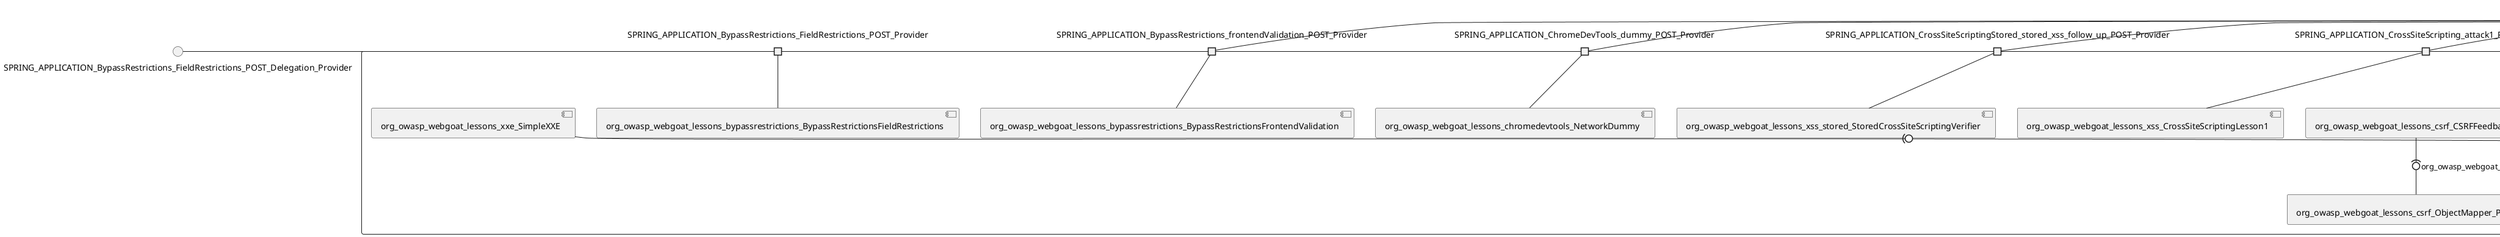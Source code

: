 @startuml
skinparam fixCircleLabelOverlapping true
skinparam componentStyle uml2
() SPRING_APPLICATION_BypassRestrictions_FieldRestrictions_POST_Delegation_Provider
() SPRING_APPLICATION_BypassRestrictions_frontendValidation_POST_Delegation_Provider
() SPRING_APPLICATION_ChromeDevTools_dummy_POST_Delegation_Provider
() SPRING_APPLICATION_CrossSiteScriptingStored_stored_xss_follow_up_POST_Delegation_Provider
() SPRING_APPLICATION_CrossSiteScripting_attack1_POST_Delegation_Provider
() SPRING_APPLICATION_CrossSiteScripting_attack3_POST_Delegation_Provider
() SPRING_APPLICATION_CrossSiteScripting_attack4_POST_Delegation_Provider
() SPRING_APPLICATION_CrossSiteScripting_attack5a_GET_Delegation_Provider
() SPRING_APPLICATION_CrossSiteScripting_attack6a_POST_Delegation_Provider
() SPRING_APPLICATION_CrossSiteScripting_dom_follow_up_POST_Delegation_Provider
() SPRING_APPLICATION_CrossSiteScripting_phone_home_xss_POST_Delegation_Provider
() SPRING_APPLICATION_CrossSiteScripting_quiz_Delegation_Provider
() SPRING_APPLICATION_Delegation_Provider
() SPRING_APPLICATION_GET_Delegation_Provider
() SPRING_APPLICATION_HtmlTampering_task_POST_Delegation_Provider
() SPRING_APPLICATION_HttpBasics_attack1_POST_Delegation_Provider
() SPRING_APPLICATION_HttpBasics_attack2_POST_Delegation_Provider
() SPRING_APPLICATION_IDOR_diff_attributes_POST_Delegation_Provider
() SPRING_APPLICATION_IDOR_login_POST_Delegation_Provider
() SPRING_APPLICATION_IDOR_profile_alt_path_POST_Delegation_Provider
() SPRING_APPLICATION_InsecureDeserialization_task_POST_Delegation_Provider
() SPRING_APPLICATION_InsecureLogin_Delegation_Provider
() SPRING_APPLICATION_JWT_decode_POST_Delegation_Provider
() SPRING_APPLICATION_JWT_jku_Delegation_Provider
() SPRING_APPLICATION_JWT_kid_Delegation_Provider
() SPRING_APPLICATION_JWT_quiz_Delegation_Provider
() SPRING_APPLICATION_JWT_refresh_Delegation_Provider
() SPRING_APPLICATION_JWT_votings_Delegation_Provider
() SPRING_APPLICATION_LogSpoofing_log_bleeding_POST_Delegation_Provider
() SPRING_APPLICATION_LogSpoofing_log_spoofing_POST_Delegation_Provider
() SPRING_APPLICATION_POST_Delegation_Provider
() SPRING_APPLICATION_PUT_Delegation_Provider
() SPRING_APPLICATION_PasswordReset_ForgotPassword_create_password_reset_link_POST_Delegation_Provider
() SPRING_APPLICATION_PasswordReset_SecurityQuestions_POST_Delegation_Provider
() SPRING_APPLICATION_PasswordReset_reset_Delegation_Provider
() SPRING_APPLICATION_PathTraversal_profile_picture_GET_Delegation_Provider
() SPRING_APPLICATION_PathTraversal_profile_picture_fix_GET_Delegation_Provider
() SPRING_APPLICATION_PathTraversal_profile_upload_POST_Delegation_Provider
() SPRING_APPLICATION_PathTraversal_profile_upload_fix_POST_Delegation_Provider
() SPRING_APPLICATION_PathTraversal_profile_upload_remove_user_input_POST_Delegation_Provider
() SPRING_APPLICATION_PathTraversal_random_POST_Delegation_Provider
() SPRING_APPLICATION_PathTraversal_random_picture_GET_Delegation_Provider
() SPRING_APPLICATION_PathTraversal_zip_slip_Delegation_Provider
() SPRING_APPLICATION_SSRF_task1_POST_Delegation_Provider
() SPRING_APPLICATION_SSRF_task2_POST_Delegation_Provider
() SPRING_APPLICATION_SecurePasswords_assignment_POST_Delegation_Provider
() SPRING_APPLICATION_SqlInjectionAdvanced_attack6a_POST_Delegation_Provider
() SPRING_APPLICATION_SqlInjectionAdvanced_attack6b_POST_Delegation_Provider
() SPRING_APPLICATION_SqlInjectionAdvanced_challenge_Login_POST_Delegation_Provider
() SPRING_APPLICATION_SqlInjectionAdvanced_challenge_PUT_Delegation_Provider
() SPRING_APPLICATION_SqlInjectionAdvanced_quiz_Delegation_Provider
() SPRING_APPLICATION_SqlInjectionMitigations_attack10a_POST_Delegation_Provider
() SPRING_APPLICATION_SqlInjectionMitigations_attack10b_POST_Delegation_Provider
() SPRING_APPLICATION_SqlInjectionMitigations_attack12a_POST_Delegation_Provider
() SPRING_APPLICATION_SqlInjectionMitigations_servers_GET_Delegation_Provider
() SPRING_APPLICATION_SqlInjection_assignment5a_POST_Delegation_Provider
() SPRING_APPLICATION_SqlInjection_assignment5b_POST_Delegation_Provider
() SPRING_APPLICATION_SqlInjection_attack10_POST_Delegation_Provider
() SPRING_APPLICATION_SqlInjection_attack2_POST_Delegation_Provider
() SPRING_APPLICATION_SqlInjection_attack3_POST_Delegation_Provider
() SPRING_APPLICATION_SqlInjection_attack4_POST_Delegation_Provider
() SPRING_APPLICATION_SqlInjection_attack5_POST_Delegation_Provider
() SPRING_APPLICATION_SqlInjection_attack8_POST_Delegation_Provider
() SPRING_APPLICATION_SqlInjection_attack9_POST_Delegation_Provider
() SPRING_APPLICATION_SqlOnlyInputValidationOnKeywords_attack_POST_Delegation_Provider
() SPRING_APPLICATION_SqlOnlyInputValidation_attack_POST_Delegation_Provider
() SPRING_APPLICATION_VulnerableComponents_attack1_POST_Delegation_Provider
() SPRING_APPLICATION_WebWolf_GET_Delegation_Provider
() SPRING_APPLICATION_WebWolf_landing_POST_Delegation_Provider
() SPRING_APPLICATION_WebWolf_mail_POST_Delegation_Provider
() SPRING_APPLICATION_challenge_1_POST_Delegation_Provider
() SPRING_APPLICATION_challenge_5_POST_Delegation_Provider
() SPRING_APPLICATION_challenge_7_POST_Delegation_Provider
() SPRING_APPLICATION_challenge_8_Delegation_Provider
() SPRING_APPLICATION_challenge_logo_Delegation_Provider
() SPRING_APPLICATION_cia_quiz_Delegation_Provider
() SPRING_APPLICATION_clientSideFiltering_attack1_POST_Delegation_Provider
() SPRING_APPLICATION_clientSideFiltering_challenge_store_coupons_GET_Delegation_Provider
() SPRING_APPLICATION_clientSideFiltering_getItForFree_POST_Delegation_Provider
() SPRING_APPLICATION_clientSideFiltering_salaries_GET_Delegation_Provider
() SPRING_APPLICATION_crypto_encoding_xor_POST_Delegation_Provider
() SPRING_APPLICATION_crypto_secure_defaults_POST_Delegation_Provider
() SPRING_APPLICATION_jwt_GET_Delegation_Provider
() SPRING_APPLICATION_landing_Delegation_Provider
() SPRING_APPLICATION_lesson_template_Delegation_Provider
() SPRING_APPLICATION_login_oauth_mvc_GET_Delegation_Provider
() SPRING_APPLICATION_mail_Delegation_Provider
() SPRING_APPLICATION_register_mvc_POST_Delegation_Provider
() SPRING_APPLICATION_registration_GET_Delegation_Provider
() SPRING_APPLICATION_requests_GET_Delegation_Provider
() SPRING_APPLICATION_scoreboard_data_GET_Delegation_Provider
() SPRING_APPLICATION_server_directory_GET_Delegation_Provider
() SPRING_APPLICATION_service_lessonoverview_mvc_Delegation_Provider
() SPRING_APPLICATION_xxe_comments_GET_Delegation_Provider
() UserDetailsService_Delegation_Provider
() java_io_Serializable_Delegation_Provider
() org_owasp_webgoat_lessons_hijacksession_cas_AuthenticationProvider_Delegation_Provider
rectangle System {
[org_owasp_webgoat_container_HammerHead] [[webgoat-webgoat.repository#_jTvYnsBFEe6-rs5TuqbhcQ]]
[org_owasp_webgoat_container_WebWolfRedirect] [[webgoat-webgoat.repository#_jTvYnsBFEe6-rs5TuqbhcQ]]
[org_owasp_webgoat_container_controller_StartLesson] [[webgoat-webgoat.repository#_jTvYnsBFEe6-rs5TuqbhcQ]]
[org_owasp_webgoat_container_controller_Welcome] [[webgoat-webgoat.repository#_jTvYnsBFEe6-rs5TuqbhcQ]]
[org_owasp_webgoat_container_i18n_PluginMessages] [[webgoat-webgoat.repository#_jTvYnsBFEe6-rs5TuqbhcQ]]
[org_owasp_webgoat_container_service_EnvironmentService] [[webgoat-webgoat.repository#_jTvYnsBFEe6-rs5TuqbhcQ]]
[org_owasp_webgoat_container_service_HintService] [[webgoat-webgoat.repository#_jTvYnsBFEe6-rs5TuqbhcQ]]
[org_owasp_webgoat_container_service_LabelDebugService] [[webgoat-webgoat.repository#_jTvYnsBFEe6-rs5TuqbhcQ]]
[org_owasp_webgoat_container_service_LabelService] [[webgoat-webgoat.repository#_jTvYnsBFEe6-rs5TuqbhcQ]]
[org_owasp_webgoat_container_service_LessonInfoService] [[webgoat-webgoat.repository#_jTvYnsBFEe6-rs5TuqbhcQ]]
[org_owasp_webgoat_container_service_LessonMenuService] [[webgoat-webgoat.repository#_jTvYnsBFEe6-rs5TuqbhcQ]]
[org_owasp_webgoat_container_service_LessonProgressService] [[webgoat-webgoat.repository#_jTvYnsBFEe6-rs5TuqbhcQ]]
[org_owasp_webgoat_container_service_LessonTitleService] [[webgoat-webgoat.repository#_jTvYnsBFEe6-rs5TuqbhcQ]]
[org_owasp_webgoat_container_service_ReportCardService] [[webgoat-webgoat.repository#_jTvYnsBFEe6-rs5TuqbhcQ]]
[org_owasp_webgoat_container_service_RestartLessonService] [[webgoat-webgoat.repository#_jTvYnsBFEe6-rs5TuqbhcQ]]
[org_owasp_webgoat_container_service_SessionService] [[webgoat-webgoat.repository#_jTvYnsBFEe6-rs5TuqbhcQ]]
[org_owasp_webgoat_container_session_UserSessionData] [[webgoat-webgoat.repository#_jTvYnsBFEe6-rs5TuqbhcQ]]
[org_owasp_webgoat_container_session_WebSession] [[webgoat-webgoat.repository#_jTvYnsBFEe6-rs5TuqbhcQ]]
[org_owasp_webgoat_container_users_RegistrationController] [[webgoat-webgoat.repository#_jTvYnsBFEe6-rs5TuqbhcQ]]
[org_owasp_webgoat_container_users_Scoreboard] [[webgoat-webgoat.repository#_jTvYnsBFEe6-rs5TuqbhcQ]]
[org_owasp_webgoat_container_users_UserRepository] [[webgoat-webgoat.repository#_jTvYnsBFEe6-rs5TuqbhcQ]]
[org_owasp_webgoat_container_users_UserService] [[webgoat-webgoat.repository#_jTvYnsBFEe6-rs5TuqbhcQ]]
[org_owasp_webgoat_container_users_UserTrackerRepository] [[webgoat-webgoat.repository#_jTvYnsBFEe6-rs5TuqbhcQ]]
[org_owasp_webgoat_lessons_authbypass_VerifyAccount] [[webgoat-webgoat.repository#_jTvYnsBFEe6-rs5TuqbhcQ]]
[org_owasp_webgoat_lessons_bypassrestrictions_BypassRestrictionsFieldRestrictions] [[webgoat-webgoat.repository#_jTvYnsBFEe6-rs5TuqbhcQ]]
[org_owasp_webgoat_lessons_bypassrestrictions_BypassRestrictionsFrontendValidation] [[webgoat-webgoat.repository#_jTvYnsBFEe6-rs5TuqbhcQ]]
[org_owasp_webgoat_lessons_challenges_FlagController] [[webgoat-webgoat.repository#_jTvYnsBFEe6-rs5TuqbhcQ]]
[org_owasp_webgoat_lessons_challenges_challenge1_Assignment1] [[webgoat-webgoat.repository#_jTvYnsBFEe6-rs5TuqbhcQ]]
[org_owasp_webgoat_lessons_challenges_challenge1_ImageServlet] [[webgoat-webgoat.repository#_jTvYnsBFEe6-rs5TuqbhcQ]]
[org_owasp_webgoat_lessons_challenges_challenge5_Assignment5] [[webgoat-webgoat.repository#_jTvYnsBFEe6-rs5TuqbhcQ]]
[org_owasp_webgoat_lessons_challenges_challenge7_Assignment7] [[webgoat-webgoat.repository#_jTvYnsBFEe6-rs5TuqbhcQ]]
[org_owasp_webgoat_lessons_challenges_challenge8_Assignment8] [[webgoat-webgoat.repository#_jTvYnsBFEe6-rs5TuqbhcQ]]
[org_owasp_webgoat_lessons_chromedevtools_NetworkDummy] [[webgoat-webgoat.repository#_jTvYnsBFEe6-rs5TuqbhcQ]]
[org_owasp_webgoat_lessons_chromedevtools_NetworkLesson] [[webgoat-webgoat.repository#_jTvYnsBFEe6-rs5TuqbhcQ]]
[org_owasp_webgoat_lessons_cia_CIAQuiz] [[webgoat-webgoat.repository#_jTvYnsBFEe6-rs5TuqbhcQ]]
[org_owasp_webgoat_lessons_clientsidefiltering_ClientSideFilteringAssignment] [[webgoat-webgoat.repository#_jTvYnsBFEe6-rs5TuqbhcQ]]
[org_owasp_webgoat_lessons_clientsidefiltering_ClientSideFilteringFreeAssignment] [[webgoat-webgoat.repository#_jTvYnsBFEe6-rs5TuqbhcQ]]
[org_owasp_webgoat_lessons_clientsidefiltering_Salaries] [[webgoat-webgoat.repository#_jTvYnsBFEe6-rs5TuqbhcQ]]
[org_owasp_webgoat_lessons_clientsidefiltering_ShopEndpoint] [[webgoat-webgoat.repository#_jTvYnsBFEe6-rs5TuqbhcQ]]
[org_owasp_webgoat_lessons_cryptography_EncodingAssignment] [[webgoat-webgoat.repository#_jTvYnsBFEe6-rs5TuqbhcQ]]
[org_owasp_webgoat_lessons_cryptography_HashingAssignment] [[webgoat-webgoat.repository#_jTvYnsBFEe6-rs5TuqbhcQ]]
[org_owasp_webgoat_lessons_cryptography_SecureDefaultsAssignment] [[webgoat-webgoat.repository#_jTvYnsBFEe6-rs5TuqbhcQ]]
[org_owasp_webgoat_lessons_cryptography_SigningAssignment] [[webgoat-webgoat.repository#_jTvYnsBFEe6-rs5TuqbhcQ]]
[org_owasp_webgoat_lessons_cryptography_XOREncodingAssignment] [[webgoat-webgoat.repository#_jTvYnsBFEe6-rs5TuqbhcQ]]
[org_owasp_webgoat_lessons_csrf_CSRFConfirmFlag1] [[webgoat-webgoat.repository#_jTvYnsBFEe6-rs5TuqbhcQ]]
[org_owasp_webgoat_lessons_csrf_CSRFFeedback] [[webgoat-webgoat.repository#_jTvYnsBFEe6-rs5TuqbhcQ]]
[org_owasp_webgoat_lessons_csrf_CSRFGetFlag] [[webgoat-webgoat.repository#_jTvYnsBFEe6-rs5TuqbhcQ]]
[org_owasp_webgoat_lessons_csrf_CSRFLogin] [[webgoat-webgoat.repository#_jTvYnsBFEe6-rs5TuqbhcQ]]
[org_owasp_webgoat_lessons_csrf_ForgedReviews] [[webgoat-webgoat.repository#_jTvYnsBFEe6-rs5TuqbhcQ]]
[org_owasp_webgoat_lessons_csrf_ObjectMapper_Provider] [[webgoat-webgoat.repository#_jTvYnsBFEe6-rs5TuqbhcQ]]
[org_owasp_webgoat_lessons_deserialization_InsecureDeserializationTask] [[webgoat-webgoat.repository#_jTvYnsBFEe6-rs5TuqbhcQ]]
[org_owasp_webgoat_lessons_hijacksession_HijackSessionAssignment] [[webgoat-webgoat.repository#_jTvYnsBFEe6-rs5TuqbhcQ]]
[org_owasp_webgoat_lessons_hijacksession_cas_HijackSessionAuthenticationProvider] [[webgoat-webgoat.repository#_jTvYnsBFEe6-rs5TuqbhcQ]]
[org_owasp_webgoat_lessons_htmltampering_HtmlTamperingTask] [[webgoat-webgoat.repository#_jTvYnsBFEe6-rs5TuqbhcQ]]
[org_owasp_webgoat_lessons_httpbasics_HttpBasicsLesson] [[webgoat-webgoat.repository#_jTvYnsBFEe6-rs5TuqbhcQ]]
[org_owasp_webgoat_lessons_httpbasics_HttpBasicsQuiz] [[webgoat-webgoat.repository#_jTvYnsBFEe6-rs5TuqbhcQ]]
[org_owasp_webgoat_lessons_httpproxies_HttpBasicsInterceptRequest] [[webgoat-webgoat.repository#_jTvYnsBFEe6-rs5TuqbhcQ]]
[org_owasp_webgoat_lessons_idor_IDORDiffAttributes] [[webgoat-webgoat.repository#_jTvYnsBFEe6-rs5TuqbhcQ]]
[org_owasp_webgoat_lessons_idor_IDOREditOtherProfile] [[webgoat-webgoat.repository#_jTvYnsBFEe6-rs5TuqbhcQ]]
[org_owasp_webgoat_lessons_idor_IDORLogin] [[webgoat-webgoat.repository#_jTvYnsBFEe6-rs5TuqbhcQ]]
[org_owasp_webgoat_lessons_idor_IDORViewOtherProfile] [[webgoat-webgoat.repository#_jTvYnsBFEe6-rs5TuqbhcQ]]
[org_owasp_webgoat_lessons_idor_IDORViewOwnProfile] [[webgoat-webgoat.repository#_jTvYnsBFEe6-rs5TuqbhcQ]]
[org_owasp_webgoat_lessons_idor_IDORViewOwnProfileAltUrl] [[webgoat-webgoat.repository#_jTvYnsBFEe6-rs5TuqbhcQ]]
[org_owasp_webgoat_lessons_insecurelogin_InsecureLoginTask] [[webgoat-webgoat.repository#_jTvYnsBFEe6-rs5TuqbhcQ]]
[org_owasp_webgoat_lessons_jwt_JWTDecodeEndpoint] [[webgoat-webgoat.repository#_jTvYnsBFEe6-rs5TuqbhcQ]]
[org_owasp_webgoat_lessons_jwt_JWTQuiz] [[webgoat-webgoat.repository#_jTvYnsBFEe6-rs5TuqbhcQ]]
[org_owasp_webgoat_lessons_jwt_JWTRefreshEndpoint] [[webgoat-webgoat.repository#_jTvYnsBFEe6-rs5TuqbhcQ]]
[org_owasp_webgoat_lessons_jwt_JWTSecretKeyEndpoint] [[webgoat-webgoat.repository#_jTvYnsBFEe6-rs5TuqbhcQ]]
[org_owasp_webgoat_lessons_jwt_JWTVotesEndpoint] [[webgoat-webgoat.repository#_jTvYnsBFEe6-rs5TuqbhcQ]]
[org_owasp_webgoat_lessons_jwt_claimmisuse_JWTHeaderJKUEndpoint] [[webgoat-webgoat.repository#_jTvYnsBFEe6-rs5TuqbhcQ]]
[org_owasp_webgoat_lessons_jwt_claimmisuse_JWTHeaderKIDEndpoint] [[webgoat-webgoat.repository#_jTvYnsBFEe6-rs5TuqbhcQ]]
[org_owasp_webgoat_lessons_lessontemplate_SampleAttack] [[webgoat-webgoat.repository#_jTvYnsBFEe6-rs5TuqbhcQ]]
[org_owasp_webgoat_lessons_logging_LogBleedingTask] [[webgoat-webgoat.repository#_jTvYnsBFEe6-rs5TuqbhcQ]]
[org_owasp_webgoat_lessons_logging_LogSpoofingTask] [[webgoat-webgoat.repository#_jTvYnsBFEe6-rs5TuqbhcQ]]
[org_owasp_webgoat_lessons_missingac_MissingFunctionACHiddenMenus] [[webgoat-webgoat.repository#_jTvYnsBFEe6-rs5TuqbhcQ]]
[org_owasp_webgoat_lessons_missingac_MissingFunctionACUsers] [[webgoat-webgoat.repository#_jTvYnsBFEe6-rs5TuqbhcQ]]
[org_owasp_webgoat_lessons_missingac_MissingFunctionACYourHash] [[webgoat-webgoat.repository#_jTvYnsBFEe6-rs5TuqbhcQ]]
[org_owasp_webgoat_lessons_missingac_MissingFunctionACYourHashAdmin] [[webgoat-webgoat.repository#_jTvYnsBFEe6-rs5TuqbhcQ]]
[org_owasp_webgoat_lessons_passwordreset_QuestionsAssignment] [[webgoat-webgoat.repository#_jTvYnsBFEe6-rs5TuqbhcQ]]
[org_owasp_webgoat_lessons_passwordreset_ResetLinkAssignment] [[webgoat-webgoat.repository#_jTvYnsBFEe6-rs5TuqbhcQ]]
[org_owasp_webgoat_lessons_passwordreset_ResetLinkAssignmentForgotPassword] [[webgoat-webgoat.repository#_jTvYnsBFEe6-rs5TuqbhcQ]]
[org_owasp_webgoat_lessons_passwordreset_SecurityQuestionAssignment] [[webgoat-webgoat.repository#_jTvYnsBFEe6-rs5TuqbhcQ]]
[org_owasp_webgoat_lessons_passwordreset_SimpleMailAssignment] [[webgoat-webgoat.repository#_jTvYnsBFEe6-rs5TuqbhcQ]]
[org_owasp_webgoat_lessons_passwordreset_TriedQuestions] [[webgoat-webgoat.repository#_jTvYnsBFEe6-rs5TuqbhcQ]]
[org_owasp_webgoat_lessons_pathtraversal_ProfileUpload] [[webgoat-webgoat.repository#_jTvYnsBFEe6-rs5TuqbhcQ]]
[org_owasp_webgoat_lessons_pathtraversal_ProfileUploadFix] [[webgoat-webgoat.repository#_jTvYnsBFEe6-rs5TuqbhcQ]]
[org_owasp_webgoat_lessons_pathtraversal_ProfileUploadRemoveUserInput] [[webgoat-webgoat.repository#_jTvYnsBFEe6-rs5TuqbhcQ]]
[org_owasp_webgoat_lessons_pathtraversal_ProfileUploadRetrieval] [[webgoat-webgoat.repository#_jTvYnsBFEe6-rs5TuqbhcQ]]
[org_owasp_webgoat_lessons_pathtraversal_ProfileZipSlip] [[webgoat-webgoat.repository#_jTvYnsBFEe6-rs5TuqbhcQ]]
[org_owasp_webgoat_lessons_securepasswords_SecurePasswordsAssignment] [[webgoat-webgoat.repository#_jTvYnsBFEe6-rs5TuqbhcQ]]
[org_owasp_webgoat_lessons_spoofcookie_SpoofCookieAssignment] [[webgoat-webgoat.repository#_jTvYnsBFEe6-rs5TuqbhcQ]]
[org_owasp_webgoat_lessons_sqlinjection_advanced_SqlInjectionChallenge] [[webgoat-webgoat.repository#_jTvYnsBFEe6-rs5TuqbhcQ]]
[org_owasp_webgoat_lessons_sqlinjection_advanced_SqlInjectionChallengeLogin] [[webgoat-webgoat.repository#_jTvYnsBFEe6-rs5TuqbhcQ]]
[org_owasp_webgoat_lessons_sqlinjection_advanced_SqlInjectionLesson6a] [[webgoat-webgoat.repository#_jTvYnsBFEe6-rs5TuqbhcQ]]
[org_owasp_webgoat_lessons_sqlinjection_advanced_SqlInjectionLesson6b] [[webgoat-webgoat.repository#_jTvYnsBFEe6-rs5TuqbhcQ]]
[org_owasp_webgoat_lessons_sqlinjection_advanced_SqlInjectionQuiz] [[webgoat-webgoat.repository#_jTvYnsBFEe6-rs5TuqbhcQ]]
[org_owasp_webgoat_lessons_sqlinjection_introduction_SqlInjectionLesson10] [[webgoat-webgoat.repository#_jTvYnsBFEe6-rs5TuqbhcQ]]
[org_owasp_webgoat_lessons_sqlinjection_introduction_SqlInjectionLesson2] [[webgoat-webgoat.repository#_jTvYnsBFEe6-rs5TuqbhcQ]]
[org_owasp_webgoat_lessons_sqlinjection_introduction_SqlInjectionLesson3] [[webgoat-webgoat.repository#_jTvYnsBFEe6-rs5TuqbhcQ]]
[org_owasp_webgoat_lessons_sqlinjection_introduction_SqlInjectionLesson4] [[webgoat-webgoat.repository#_jTvYnsBFEe6-rs5TuqbhcQ]]
[org_owasp_webgoat_lessons_sqlinjection_introduction_SqlInjectionLesson5] [[webgoat-webgoat.repository#_jTvYnsBFEe6-rs5TuqbhcQ]]
[org_owasp_webgoat_lessons_sqlinjection_introduction_SqlInjectionLesson5a] [[webgoat-webgoat.repository#_jTvYnsBFEe6-rs5TuqbhcQ]]
[org_owasp_webgoat_lessons_sqlinjection_introduction_SqlInjectionLesson5b] [[webgoat-webgoat.repository#_jTvYnsBFEe6-rs5TuqbhcQ]]
[org_owasp_webgoat_lessons_sqlinjection_introduction_SqlInjectionLesson8] [[webgoat-webgoat.repository#_jTvYnsBFEe6-rs5TuqbhcQ]]
[org_owasp_webgoat_lessons_sqlinjection_introduction_SqlInjectionLesson9] [[webgoat-webgoat.repository#_jTvYnsBFEe6-rs5TuqbhcQ]]
[org_owasp_webgoat_lessons_sqlinjection_mitigation_Servers] [[webgoat-webgoat.repository#_jTvYnsBFEe6-rs5TuqbhcQ]]
[org_owasp_webgoat_lessons_sqlinjection_mitigation_SqlInjectionLesson10a] [[webgoat-webgoat.repository#_jTvYnsBFEe6-rs5TuqbhcQ]]
[org_owasp_webgoat_lessons_sqlinjection_mitigation_SqlInjectionLesson10b] [[webgoat-webgoat.repository#_jTvYnsBFEe6-rs5TuqbhcQ]]
[org_owasp_webgoat_lessons_sqlinjection_mitigation_SqlInjectionLesson13] [[webgoat-webgoat.repository#_jTvYnsBFEe6-rs5TuqbhcQ]]
[org_owasp_webgoat_lessons_sqlinjection_mitigation_SqlOnlyInputValidation] [[webgoat-webgoat.repository#_jTvYnsBFEe6-rs5TuqbhcQ]]
[org_owasp_webgoat_lessons_sqlinjection_mitigation_SqlOnlyInputValidationOnKeywords] [[webgoat-webgoat.repository#_jTvYnsBFEe6-rs5TuqbhcQ]]
[org_owasp_webgoat_lessons_ssrf_SSRFTask1] [[webgoat-webgoat.repository#_jTvYnsBFEe6-rs5TuqbhcQ]]
[org_owasp_webgoat_lessons_ssrf_SSRFTask2] [[webgoat-webgoat.repository#_jTvYnsBFEe6-rs5TuqbhcQ]]
[org_owasp_webgoat_lessons_vulnerablecomponents_VulnerableComponentsLesson] [[webgoat-webgoat.repository#_jTvYnsBFEe6-rs5TuqbhcQ]]
[org_owasp_webgoat_lessons_webwolfintroduction_LandingAssignment] [[webgoat-webgoat.repository#_jTvYnsBFEe6-rs5TuqbhcQ]]
[org_owasp_webgoat_lessons_webwolfintroduction_MailAssignment] [[webgoat-webgoat.repository#_jTvYnsBFEe6-rs5TuqbhcQ]]
[org_owasp_webgoat_lessons_xss_CrossSiteScriptingLesson1] [[webgoat-webgoat.repository#_jTvYnsBFEe6-rs5TuqbhcQ]]
[org_owasp_webgoat_lessons_xss_CrossSiteScriptingLesson3] [[webgoat-webgoat.repository#_jTvYnsBFEe6-rs5TuqbhcQ]]
[org_owasp_webgoat_lessons_xss_CrossSiteScriptingLesson4] [[webgoat-webgoat.repository#_jTvYnsBFEe6-rs5TuqbhcQ]]
[org_owasp_webgoat_lessons_xss_CrossSiteScriptingLesson5a] [[webgoat-webgoat.repository#_jTvYnsBFEe6-rs5TuqbhcQ]]
[org_owasp_webgoat_lessons_xss_CrossSiteScriptingLesson6a] [[webgoat-webgoat.repository#_jTvYnsBFEe6-rs5TuqbhcQ]]
[org_owasp_webgoat_lessons_xss_CrossSiteScriptingQuiz] [[webgoat-webgoat.repository#_jTvYnsBFEe6-rs5TuqbhcQ]]
[org_owasp_webgoat_lessons_xss_DOMCrossSiteScripting] [[webgoat-webgoat.repository#_jTvYnsBFEe6-rs5TuqbhcQ]]
[org_owasp_webgoat_lessons_xss_DOMCrossSiteScriptingVerifier] [[webgoat-webgoat.repository#_jTvYnsBFEe6-rs5TuqbhcQ]]
[org_owasp_webgoat_lessons_xss_stored_StoredCrossSiteScriptingVerifier] [[webgoat-webgoat.repository#_jTvYnsBFEe6-rs5TuqbhcQ]]
[org_owasp_webgoat_lessons_xss_stored_StoredXssComments] [[webgoat-webgoat.repository#_jTvYnsBFEe6-rs5TuqbhcQ]]
[org_owasp_webgoat_lessons_xxe_BlindSendFileAssignment] [[webgoat-webgoat.repository#_jTvYnsBFEe6-rs5TuqbhcQ]]
[org_owasp_webgoat_lessons_xxe_CommentsCache] [[webgoat-webgoat.repository#_jTvYnsBFEe6-rs5TuqbhcQ]]
[org_owasp_webgoat_lessons_xxe_CommentsEndpoint] [[webgoat-webgoat.repository#_jTvYnsBFEe6-rs5TuqbhcQ]]
[org_owasp_webgoat_lessons_xxe_ContentTypeAssignment] [[webgoat-webgoat.repository#_jTvYnsBFEe6-rs5TuqbhcQ]]
[org_owasp_webgoat_lessons_xxe_SimpleXXE] [[webgoat-webgoat.repository#_jTvYnsBFEe6-rs5TuqbhcQ]]
[org_owasp_webgoat_webwolf_FileServer] [[webgoat-webgoat.repository#_jTvYnsBFEe6-rs5TuqbhcQ]]
[org_owasp_webgoat_webwolf_jwt_JWTController] [[webgoat-webgoat.repository#_jTvYnsBFEe6-rs5TuqbhcQ]]
[org_owasp_webgoat_webwolf_mailbox_MailboxController] [[webgoat-webgoat.repository#_jTvYnsBFEe6-rs5TuqbhcQ]]
[org_owasp_webgoat_webwolf_mailbox_MailboxRepository] [[webgoat-webgoat.repository#_jTvYnsBFEe6-rs5TuqbhcQ]]
[org_owasp_webgoat_webwolf_requests_LandingPage] [[webgoat-webgoat.repository#_jTvYnsBFEe6-rs5TuqbhcQ]]
[org_owasp_webgoat_webwolf_requests_Requests] [[webgoat-webgoat.repository#_jTvYnsBFEe6-rs5TuqbhcQ]]
[org_owasp_webgoat_webwolf_user_UserRepository] [[webgoat-webgoat.repository#_jTvYnsBFEe6-rs5TuqbhcQ]]
[org_owasp_webgoat_webwolf_user_UserService] [[webgoat-webgoat.repository#_jTvYnsBFEe6-rs5TuqbhcQ]]
port SPRING_APPLICATION_BypassRestrictions_FieldRestrictions_POST_Provider
SPRING_APPLICATION_BypassRestrictions_FieldRestrictions_POST_Delegation_Provider - SPRING_APPLICATION_BypassRestrictions_FieldRestrictions_POST_Provider
SPRING_APPLICATION_BypassRestrictions_FieldRestrictions_POST_Provider - [org_owasp_webgoat_lessons_bypassrestrictions_BypassRestrictionsFieldRestrictions]
port SPRING_APPLICATION_BypassRestrictions_frontendValidation_POST_Provider
SPRING_APPLICATION_BypassRestrictions_frontendValidation_POST_Delegation_Provider - SPRING_APPLICATION_BypassRestrictions_frontendValidation_POST_Provider
SPRING_APPLICATION_BypassRestrictions_frontendValidation_POST_Provider - [org_owasp_webgoat_lessons_bypassrestrictions_BypassRestrictionsFrontendValidation]
port SPRING_APPLICATION_ChromeDevTools_dummy_POST_Provider
SPRING_APPLICATION_ChromeDevTools_dummy_POST_Delegation_Provider - SPRING_APPLICATION_ChromeDevTools_dummy_POST_Provider
SPRING_APPLICATION_ChromeDevTools_dummy_POST_Provider - [org_owasp_webgoat_lessons_chromedevtools_NetworkDummy]
port SPRING_APPLICATION_CrossSiteScriptingStored_stored_xss_follow_up_POST_Provider
SPRING_APPLICATION_CrossSiteScriptingStored_stored_xss_follow_up_POST_Delegation_Provider - SPRING_APPLICATION_CrossSiteScriptingStored_stored_xss_follow_up_POST_Provider
SPRING_APPLICATION_CrossSiteScriptingStored_stored_xss_follow_up_POST_Provider - [org_owasp_webgoat_lessons_xss_stored_StoredCrossSiteScriptingVerifier]
port SPRING_APPLICATION_CrossSiteScripting_attack1_POST_Provider
SPRING_APPLICATION_CrossSiteScripting_attack1_POST_Delegation_Provider - SPRING_APPLICATION_CrossSiteScripting_attack1_POST_Provider
SPRING_APPLICATION_CrossSiteScripting_attack1_POST_Provider - [org_owasp_webgoat_lessons_xss_CrossSiteScriptingLesson1]
port SPRING_APPLICATION_CrossSiteScripting_attack3_POST_Provider
SPRING_APPLICATION_CrossSiteScripting_attack3_POST_Delegation_Provider - SPRING_APPLICATION_CrossSiteScripting_attack3_POST_Provider
SPRING_APPLICATION_CrossSiteScripting_attack3_POST_Provider - [org_owasp_webgoat_lessons_xss_CrossSiteScriptingLesson3]
port SPRING_APPLICATION_CrossSiteScripting_attack4_POST_Provider
SPRING_APPLICATION_CrossSiteScripting_attack4_POST_Delegation_Provider - SPRING_APPLICATION_CrossSiteScripting_attack4_POST_Provider
SPRING_APPLICATION_CrossSiteScripting_attack4_POST_Provider - [org_owasp_webgoat_lessons_xss_CrossSiteScriptingLesson4]
port SPRING_APPLICATION_CrossSiteScripting_attack5a_GET_Provider
SPRING_APPLICATION_CrossSiteScripting_attack5a_GET_Delegation_Provider - SPRING_APPLICATION_CrossSiteScripting_attack5a_GET_Provider
SPRING_APPLICATION_CrossSiteScripting_attack5a_GET_Provider - [org_owasp_webgoat_lessons_xss_CrossSiteScriptingLesson5a]
port SPRING_APPLICATION_CrossSiteScripting_attack6a_POST_Provider
SPRING_APPLICATION_CrossSiteScripting_attack6a_POST_Delegation_Provider - SPRING_APPLICATION_CrossSiteScripting_attack6a_POST_Provider
SPRING_APPLICATION_CrossSiteScripting_attack6a_POST_Provider - [org_owasp_webgoat_lessons_xss_CrossSiteScriptingLesson6a]
port SPRING_APPLICATION_CrossSiteScripting_dom_follow_up_POST_Provider
SPRING_APPLICATION_CrossSiteScripting_dom_follow_up_POST_Delegation_Provider - SPRING_APPLICATION_CrossSiteScripting_dom_follow_up_POST_Provider
SPRING_APPLICATION_CrossSiteScripting_dom_follow_up_POST_Provider - [org_owasp_webgoat_lessons_xss_DOMCrossSiteScriptingVerifier]
port SPRING_APPLICATION_CrossSiteScripting_phone_home_xss_POST_Provider
SPRING_APPLICATION_CrossSiteScripting_phone_home_xss_POST_Delegation_Provider - SPRING_APPLICATION_CrossSiteScripting_phone_home_xss_POST_Provider
SPRING_APPLICATION_CrossSiteScripting_phone_home_xss_POST_Provider - [org_owasp_webgoat_lessons_xss_DOMCrossSiteScripting]
port SPRING_APPLICATION_CrossSiteScripting_quiz_Provider
SPRING_APPLICATION_CrossSiteScripting_quiz_Delegation_Provider - SPRING_APPLICATION_CrossSiteScripting_quiz_Provider
SPRING_APPLICATION_CrossSiteScripting_quiz_Provider - [org_owasp_webgoat_lessons_xss_CrossSiteScriptingQuiz]
port SPRING_APPLICATION_Provider
SPRING_APPLICATION_Delegation_Provider - SPRING_APPLICATION_Provider
SPRING_APPLICATION_Provider - [org_owasp_webgoat_container_service_SessionService]
port SPRING_APPLICATION_Provider
SPRING_APPLICATION_Delegation_Provider - SPRING_APPLICATION_Provider
SPRING_APPLICATION_Provider - [org_owasp_webgoat_container_service_LessonInfoService]
port SPRING_APPLICATION_Provider
SPRING_APPLICATION_Delegation_Provider - SPRING_APPLICATION_Provider
SPRING_APPLICATION_Provider - [org_owasp_webgoat_lessons_httpproxies_HttpBasicsInterceptRequest]
port SPRING_APPLICATION_Provider
SPRING_APPLICATION_Delegation_Provider - SPRING_APPLICATION_Provider
SPRING_APPLICATION_Provider - [org_owasp_webgoat_lessons_httpproxies_HttpBasicsInterceptRequest]
port SPRING_APPLICATION_Provider
SPRING_APPLICATION_Delegation_Provider - SPRING_APPLICATION_Provider
SPRING_APPLICATION_Provider - [org_owasp_webgoat_container_service_RestartLessonService]
port SPRING_APPLICATION_Provider
SPRING_APPLICATION_Delegation_Provider - SPRING_APPLICATION_Provider
SPRING_APPLICATION_Provider - [org_owasp_webgoat_lessons_jwt_JWTSecretKeyEndpoint]
port SPRING_APPLICATION_Provider
SPRING_APPLICATION_Delegation_Provider - SPRING_APPLICATION_Provider
SPRING_APPLICATION_Provider - [org_owasp_webgoat_container_service_LessonTitleService]
port SPRING_APPLICATION_Provider
SPRING_APPLICATION_Delegation_Provider - SPRING_APPLICATION_Provider
SPRING_APPLICATION_Provider - [org_owasp_webgoat_container_service_LabelDebugService]
port SPRING_APPLICATION_Provider
SPRING_APPLICATION_Delegation_Provider - SPRING_APPLICATION_Provider
SPRING_APPLICATION_Provider - [org_owasp_webgoat_container_service_RestartLessonService]
port SPRING_APPLICATION_Provider
SPRING_APPLICATION_Delegation_Provider - SPRING_APPLICATION_Provider
SPRING_APPLICATION_Provider - [org_owasp_webgoat_container_HammerHead]
port SPRING_APPLICATION_Provider
SPRING_APPLICATION_Delegation_Provider - SPRING_APPLICATION_Provider
SPRING_APPLICATION_Provider - [org_owasp_webgoat_webwolf_FileServer]
port SPRING_APPLICATION_Provider
SPRING_APPLICATION_Delegation_Provider - SPRING_APPLICATION_Provider
SPRING_APPLICATION_Provider - [org_owasp_webgoat_lessons_cryptography_HashingAssignment]
port SPRING_APPLICATION_Provider
SPRING_APPLICATION_Delegation_Provider - SPRING_APPLICATION_Provider
SPRING_APPLICATION_Provider - [org_owasp_webgoat_container_controller_StartLesson]
port SPRING_APPLICATION_Provider
SPRING_APPLICATION_Delegation_Provider - SPRING_APPLICATION_Provider
SPRING_APPLICATION_Provider - [org_owasp_webgoat_lessons_jwt_JWTSecretKeyEndpoint]
port SPRING_APPLICATION_Provider
SPRING_APPLICATION_Delegation_Provider - SPRING_APPLICATION_Provider
SPRING_APPLICATION_Provider - [org_owasp_webgoat_lessons_cryptography_SigningAssignment]
port SPRING_APPLICATION_Provider
SPRING_APPLICATION_Delegation_Provider - SPRING_APPLICATION_Provider
SPRING_APPLICATION_Provider - [org_owasp_webgoat_lessons_cryptography_SigningAssignment]
port SPRING_APPLICATION_Provider
SPRING_APPLICATION_Delegation_Provider - SPRING_APPLICATION_Provider
SPRING_APPLICATION_Provider - [org_owasp_webgoat_container_service_LessonInfoService]
port SPRING_APPLICATION_Provider
SPRING_APPLICATION_Delegation_Provider - SPRING_APPLICATION_Provider
SPRING_APPLICATION_Provider - [org_owasp_webgoat_container_service_LessonTitleService]
port SPRING_APPLICATION_Provider
SPRING_APPLICATION_Delegation_Provider - SPRING_APPLICATION_Provider
SPRING_APPLICATION_Provider - [org_owasp_webgoat_container_HammerHead]
port SPRING_APPLICATION_Provider
SPRING_APPLICATION_Delegation_Provider - SPRING_APPLICATION_Provider
SPRING_APPLICATION_Provider - [org_owasp_webgoat_lessons_cryptography_HashingAssignment]
port SPRING_APPLICATION_Provider
SPRING_APPLICATION_Delegation_Provider - SPRING_APPLICATION_Provider
SPRING_APPLICATION_Provider - [org_owasp_webgoat_webwolf_FileServer]
port SPRING_APPLICATION_Provider
SPRING_APPLICATION_Delegation_Provider - SPRING_APPLICATION_Provider
SPRING_APPLICATION_Provider - [org_owasp_webgoat_container_service_RestartLessonService]
port SPRING_APPLICATION_Provider
SPRING_APPLICATION_Delegation_Provider - SPRING_APPLICATION_Provider
SPRING_APPLICATION_Provider - [org_owasp_webgoat_container_service_SessionService]
port SPRING_APPLICATION_Provider
SPRING_APPLICATION_Delegation_Provider - SPRING_APPLICATION_Provider
SPRING_APPLICATION_Provider - [org_owasp_webgoat_container_controller_StartLesson]
port SPRING_APPLICATION_GET_Provider
SPRING_APPLICATION_GET_Delegation_Provider - SPRING_APPLICATION_GET_Provider
SPRING_APPLICATION_GET_Provider - [org_owasp_webgoat_lessons_cryptography_EncodingAssignment]
port SPRING_APPLICATION_GET_Provider
SPRING_APPLICATION_GET_Delegation_Provider - SPRING_APPLICATION_GET_Provider
SPRING_APPLICATION_GET_Provider - [org_owasp_webgoat_container_service_HintService]
port SPRING_APPLICATION_GET_Provider
SPRING_APPLICATION_GET_Delegation_Provider - SPRING_APPLICATION_GET_Provider
SPRING_APPLICATION_GET_Provider - [org_owasp_webgoat_lessons_missingac_MissingFunctionACUsers]
port SPRING_APPLICATION_GET_Provider
SPRING_APPLICATION_GET_Delegation_Provider - SPRING_APPLICATION_GET_Provider
SPRING_APPLICATION_GET_Provider - [org_owasp_webgoat_container_service_LabelService]
port SPRING_APPLICATION_GET_Provider
SPRING_APPLICATION_GET_Delegation_Provider - SPRING_APPLICATION_GET_Provider
SPRING_APPLICATION_GET_Provider - [org_owasp_webgoat_lessons_spoofcookie_SpoofCookieAssignment]
port SPRING_APPLICATION_GET_Provider
SPRING_APPLICATION_GET_Delegation_Provider - SPRING_APPLICATION_GET_Provider
SPRING_APPLICATION_GET_Provider - [org_owasp_webgoat_container_service_ReportCardService]
port SPRING_APPLICATION_GET_Provider
SPRING_APPLICATION_GET_Delegation_Provider - SPRING_APPLICATION_GET_Provider
SPRING_APPLICATION_GET_Provider - [org_owasp_webgoat_container_service_HintService]
port SPRING_APPLICATION_GET_Provider
SPRING_APPLICATION_GET_Delegation_Provider - SPRING_APPLICATION_GET_Provider
SPRING_APPLICATION_GET_Provider - [org_owasp_webgoat_lessons_cryptography_EncodingAssignment]
port SPRING_APPLICATION_GET_Provider
SPRING_APPLICATION_GET_Delegation_Provider - SPRING_APPLICATION_GET_Provider
SPRING_APPLICATION_GET_Provider - [org_owasp_webgoat_container_controller_Welcome]
port SPRING_APPLICATION_GET_Provider
SPRING_APPLICATION_GET_Delegation_Provider - SPRING_APPLICATION_GET_Provider
SPRING_APPLICATION_GET_Provider - [org_owasp_webgoat_container_service_LabelService]
port SPRING_APPLICATION_GET_Provider
SPRING_APPLICATION_GET_Delegation_Provider - SPRING_APPLICATION_GET_Provider
SPRING_APPLICATION_GET_Provider - [org_owasp_webgoat_lessons_csrf_ForgedReviews]
port SPRING_APPLICATION_GET_Provider
SPRING_APPLICATION_GET_Delegation_Provider - SPRING_APPLICATION_GET_Provider
SPRING_APPLICATION_GET_Provider - [org_owasp_webgoat_lessons_csrf_ForgedReviews]
port SPRING_APPLICATION_GET_Provider
SPRING_APPLICATION_GET_Delegation_Provider - SPRING_APPLICATION_GET_Provider
SPRING_APPLICATION_GET_Provider - [org_owasp_webgoat_container_service_ReportCardService]
port SPRING_APPLICATION_GET_Provider
SPRING_APPLICATION_GET_Delegation_Provider - SPRING_APPLICATION_GET_Provider
SPRING_APPLICATION_GET_Provider - [org_owasp_webgoat_lessons_missingac_MissingFunctionACUsers]
port SPRING_APPLICATION_GET_Provider
SPRING_APPLICATION_GET_Delegation_Provider - SPRING_APPLICATION_GET_Provider
SPRING_APPLICATION_GET_Provider - [org_owasp_webgoat_lessons_csrf_ForgedReviews]
port SPRING_APPLICATION_GET_Provider
SPRING_APPLICATION_GET_Delegation_Provider - SPRING_APPLICATION_GET_Provider
SPRING_APPLICATION_GET_Provider - [org_owasp_webgoat_lessons_csrf_ForgedReviews]
port SPRING_APPLICATION_GET_Provider
SPRING_APPLICATION_GET_Delegation_Provider - SPRING_APPLICATION_GET_Provider
SPRING_APPLICATION_GET_Provider - [org_owasp_webgoat_container_controller_Welcome]
port SPRING_APPLICATION_GET_Provider
SPRING_APPLICATION_GET_Delegation_Provider - SPRING_APPLICATION_GET_Provider
SPRING_APPLICATION_GET_Provider - [org_owasp_webgoat_lessons_spoofcookie_SpoofCookieAssignment]
port SPRING_APPLICATION_HtmlTampering_task_POST_Provider
SPRING_APPLICATION_HtmlTampering_task_POST_Delegation_Provider - SPRING_APPLICATION_HtmlTampering_task_POST_Provider
SPRING_APPLICATION_HtmlTampering_task_POST_Provider - [org_owasp_webgoat_lessons_htmltampering_HtmlTamperingTask]
port SPRING_APPLICATION_HttpBasics_attack1_POST_Provider
SPRING_APPLICATION_HttpBasics_attack1_POST_Delegation_Provider - SPRING_APPLICATION_HttpBasics_attack1_POST_Provider
SPRING_APPLICATION_HttpBasics_attack1_POST_Provider - [org_owasp_webgoat_lessons_httpbasics_HttpBasicsLesson]
port SPRING_APPLICATION_HttpBasics_attack2_POST_Provider
SPRING_APPLICATION_HttpBasics_attack2_POST_Delegation_Provider - SPRING_APPLICATION_HttpBasics_attack2_POST_Provider
SPRING_APPLICATION_HttpBasics_attack2_POST_Provider - [org_owasp_webgoat_lessons_httpbasics_HttpBasicsQuiz]
port SPRING_APPLICATION_IDOR_diff_attributes_POST_Provider
SPRING_APPLICATION_IDOR_diff_attributes_POST_Delegation_Provider - SPRING_APPLICATION_IDOR_diff_attributes_POST_Provider
SPRING_APPLICATION_IDOR_diff_attributes_POST_Provider - [org_owasp_webgoat_lessons_idor_IDORDiffAttributes]
port SPRING_APPLICATION_IDOR_login_POST_Provider
SPRING_APPLICATION_IDOR_login_POST_Delegation_Provider - SPRING_APPLICATION_IDOR_login_POST_Provider
SPRING_APPLICATION_IDOR_login_POST_Provider - [org_owasp_webgoat_lessons_idor_IDORLogin]
port SPRING_APPLICATION_IDOR_profile_alt_path_POST_Provider
SPRING_APPLICATION_IDOR_profile_alt_path_POST_Delegation_Provider - SPRING_APPLICATION_IDOR_profile_alt_path_POST_Provider
SPRING_APPLICATION_IDOR_profile_alt_path_POST_Provider - [org_owasp_webgoat_lessons_idor_IDORViewOwnProfileAltUrl]
port SPRING_APPLICATION_InsecureDeserialization_task_POST_Provider
SPRING_APPLICATION_InsecureDeserialization_task_POST_Delegation_Provider - SPRING_APPLICATION_InsecureDeserialization_task_POST_Provider
SPRING_APPLICATION_InsecureDeserialization_task_POST_Provider - [org_owasp_webgoat_lessons_deserialization_InsecureDeserializationTask]
port SPRING_APPLICATION_InsecureLogin_Provider
SPRING_APPLICATION_InsecureLogin_Delegation_Provider - SPRING_APPLICATION_InsecureLogin_Provider
SPRING_APPLICATION_InsecureLogin_Provider - [org_owasp_webgoat_lessons_insecurelogin_InsecureLoginTask]
port SPRING_APPLICATION_JWT_decode_POST_Provider
SPRING_APPLICATION_JWT_decode_POST_Delegation_Provider - SPRING_APPLICATION_JWT_decode_POST_Provider
SPRING_APPLICATION_JWT_decode_POST_Provider - [org_owasp_webgoat_lessons_jwt_JWTDecodeEndpoint]
port SPRING_APPLICATION_JWT_jku_Provider
SPRING_APPLICATION_JWT_jku_Delegation_Provider - SPRING_APPLICATION_JWT_jku_Provider
SPRING_APPLICATION_JWT_jku_Provider - [org_owasp_webgoat_lessons_jwt_claimmisuse_JWTHeaderJKUEndpoint]
port SPRING_APPLICATION_JWT_kid_Provider
SPRING_APPLICATION_JWT_kid_Delegation_Provider - SPRING_APPLICATION_JWT_kid_Provider
SPRING_APPLICATION_JWT_kid_Provider - [org_owasp_webgoat_lessons_jwt_claimmisuse_JWTHeaderKIDEndpoint]
port SPRING_APPLICATION_JWT_quiz_Provider
SPRING_APPLICATION_JWT_quiz_Delegation_Provider - SPRING_APPLICATION_JWT_quiz_Provider
SPRING_APPLICATION_JWT_quiz_Provider - [org_owasp_webgoat_lessons_jwt_JWTQuiz]
port SPRING_APPLICATION_JWT_refresh_Provider
SPRING_APPLICATION_JWT_refresh_Delegation_Provider - SPRING_APPLICATION_JWT_refresh_Provider
SPRING_APPLICATION_JWT_refresh_Provider - [org_owasp_webgoat_lessons_jwt_JWTRefreshEndpoint]
port SPRING_APPLICATION_JWT_votings_Provider
SPRING_APPLICATION_JWT_votings_Delegation_Provider - SPRING_APPLICATION_JWT_votings_Provider
SPRING_APPLICATION_JWT_votings_Provider - [org_owasp_webgoat_lessons_jwt_JWTVotesEndpoint]
port SPRING_APPLICATION_LogSpoofing_log_bleeding_POST_Provider
SPRING_APPLICATION_LogSpoofing_log_bleeding_POST_Delegation_Provider - SPRING_APPLICATION_LogSpoofing_log_bleeding_POST_Provider
SPRING_APPLICATION_LogSpoofing_log_bleeding_POST_Provider - [org_owasp_webgoat_lessons_logging_LogBleedingTask]
port SPRING_APPLICATION_LogSpoofing_log_spoofing_POST_Provider
SPRING_APPLICATION_LogSpoofing_log_spoofing_POST_Delegation_Provider - SPRING_APPLICATION_LogSpoofing_log_spoofing_POST_Provider
SPRING_APPLICATION_LogSpoofing_log_spoofing_POST_Provider - [org_owasp_webgoat_lessons_logging_LogSpoofingTask]
port SPRING_APPLICATION_POST_Provider
SPRING_APPLICATION_POST_Delegation_Provider - SPRING_APPLICATION_POST_Provider
SPRING_APPLICATION_POST_Provider - [org_owasp_webgoat_lessons_hijacksession_HijackSessionAssignment]
port SPRING_APPLICATION_POST_Provider
SPRING_APPLICATION_POST_Delegation_Provider - SPRING_APPLICATION_POST_Provider
SPRING_APPLICATION_POST_Provider - [org_owasp_webgoat_lessons_passwordreset_QuestionsAssignment]
port SPRING_APPLICATION_POST_Provider
SPRING_APPLICATION_POST_Delegation_Provider - SPRING_APPLICATION_POST_Provider
SPRING_APPLICATION_POST_Provider - [org_owasp_webgoat_lessons_passwordreset_QuestionsAssignment]
port SPRING_APPLICATION_POST_Provider
SPRING_APPLICATION_POST_Delegation_Provider - SPRING_APPLICATION_POST_Provider
SPRING_APPLICATION_POST_Provider - [org_owasp_webgoat_lessons_chromedevtools_NetworkLesson]
port SPRING_APPLICATION_POST_Provider
SPRING_APPLICATION_POST_Delegation_Provider - SPRING_APPLICATION_POST_Provider
SPRING_APPLICATION_POST_Provider - [org_owasp_webgoat_lessons_missingac_MissingFunctionACUsers]
port SPRING_APPLICATION_POST_Provider
SPRING_APPLICATION_POST_Delegation_Provider - SPRING_APPLICATION_POST_Provider
SPRING_APPLICATION_POST_Provider - [org_owasp_webgoat_lessons_missingac_MissingFunctionACYourHash]
port SPRING_APPLICATION_POST_Provider
SPRING_APPLICATION_POST_Delegation_Provider - SPRING_APPLICATION_POST_Provider
SPRING_APPLICATION_POST_Provider - [org_owasp_webgoat_lessons_chromedevtools_NetworkLesson]
port SPRING_APPLICATION_POST_Provider
SPRING_APPLICATION_POST_Delegation_Provider - SPRING_APPLICATION_POST_Provider
SPRING_APPLICATION_POST_Provider - [org_owasp_webgoat_lessons_authbypass_VerifyAccount]
port SPRING_APPLICATION_POST_Provider
SPRING_APPLICATION_POST_Delegation_Provider - SPRING_APPLICATION_POST_Provider
SPRING_APPLICATION_POST_Provider - [org_owasp_webgoat_lessons_missingac_MissingFunctionACYourHashAdmin]
port SPRING_APPLICATION_POST_Provider
SPRING_APPLICATION_POST_Delegation_Provider - SPRING_APPLICATION_POST_Provider
SPRING_APPLICATION_POST_Provider - [org_owasp_webgoat_lessons_missingac_MissingFunctionACHiddenMenus]
port SPRING_APPLICATION_POST_Provider
SPRING_APPLICATION_POST_Delegation_Provider - SPRING_APPLICATION_POST_Provider
SPRING_APPLICATION_POST_Provider - [org_owasp_webgoat_lessons_authbypass_VerifyAccount]
port SPRING_APPLICATION_POST_Provider
SPRING_APPLICATION_POST_Delegation_Provider - SPRING_APPLICATION_POST_Provider
SPRING_APPLICATION_POST_Provider - [org_owasp_webgoat_lessons_csrf_CSRFLogin]
port SPRING_APPLICATION_POST_Provider
SPRING_APPLICATION_POST_Delegation_Provider - SPRING_APPLICATION_POST_Provider
SPRING_APPLICATION_POST_Provider - [org_owasp_webgoat_lessons_authbypass_VerifyAccount]
port SPRING_APPLICATION_POST_Provider
SPRING_APPLICATION_POST_Delegation_Provider - SPRING_APPLICATION_POST_Provider
SPRING_APPLICATION_POST_Provider - [org_owasp_webgoat_lessons_spoofcookie_SpoofCookieAssignment]
port SPRING_APPLICATION_POST_Provider
SPRING_APPLICATION_POST_Delegation_Provider - SPRING_APPLICATION_POST_Provider
SPRING_APPLICATION_POST_Provider - [org_owasp_webgoat_lessons_passwordreset_SimpleMailAssignment]
port SPRING_APPLICATION_POST_Provider
SPRING_APPLICATION_POST_Delegation_Provider - SPRING_APPLICATION_POST_Provider
SPRING_APPLICATION_POST_Provider - [org_owasp_webgoat_lessons_csrf_CSRFLogin]
port SPRING_APPLICATION_POST_Provider
SPRING_APPLICATION_POST_Delegation_Provider - SPRING_APPLICATION_POST_Provider
SPRING_APPLICATION_POST_Provider - [org_owasp_webgoat_lessons_xxe_BlindSendFileAssignment]
port SPRING_APPLICATION_POST_Provider
SPRING_APPLICATION_POST_Delegation_Provider - SPRING_APPLICATION_POST_Provider
SPRING_APPLICATION_POST_Provider - [org_owasp_webgoat_lessons_authbypass_VerifyAccount]
port SPRING_APPLICATION_POST_Provider
SPRING_APPLICATION_POST_Delegation_Provider - SPRING_APPLICATION_POST_Provider
SPRING_APPLICATION_POST_Provider - [org_owasp_webgoat_lessons_hijacksession_HijackSessionAssignment]
port SPRING_APPLICATION_POST_Provider
SPRING_APPLICATION_POST_Delegation_Provider - SPRING_APPLICATION_POST_Provider
SPRING_APPLICATION_POST_Provider - [org_owasp_webgoat_lessons_missingac_MissingFunctionACYourHashAdmin]
port SPRING_APPLICATION_POST_Provider
SPRING_APPLICATION_POST_Delegation_Provider - SPRING_APPLICATION_POST_Provider
SPRING_APPLICATION_POST_Provider - [org_owasp_webgoat_lessons_missingac_MissingFunctionACUsers]
port SPRING_APPLICATION_POST_Provider
SPRING_APPLICATION_POST_Delegation_Provider - SPRING_APPLICATION_POST_Provider
SPRING_APPLICATION_POST_Provider - [org_owasp_webgoat_lessons_missingac_MissingFunctionACHiddenMenus]
port SPRING_APPLICATION_POST_Provider
SPRING_APPLICATION_POST_Delegation_Provider - SPRING_APPLICATION_POST_Provider
SPRING_APPLICATION_POST_Provider - [org_owasp_webgoat_lessons_passwordreset_SimpleMailAssignment]
port SPRING_APPLICATION_POST_Provider
SPRING_APPLICATION_POST_Delegation_Provider - SPRING_APPLICATION_POST_Provider
SPRING_APPLICATION_POST_Provider - [org_owasp_webgoat_lessons_spoofcookie_SpoofCookieAssignment]
port SPRING_APPLICATION_POST_Provider
SPRING_APPLICATION_POST_Delegation_Provider - SPRING_APPLICATION_POST_Provider
SPRING_APPLICATION_POST_Provider - [org_owasp_webgoat_lessons_missingac_MissingFunctionACYourHash]
port SPRING_APPLICATION_POST_Provider
SPRING_APPLICATION_POST_Delegation_Provider - SPRING_APPLICATION_POST_Provider
SPRING_APPLICATION_POST_Provider - [org_owasp_webgoat_lessons_challenges_FlagController]
port SPRING_APPLICATION_POST_Provider
SPRING_APPLICATION_POST_Delegation_Provider - SPRING_APPLICATION_POST_Provider
SPRING_APPLICATION_POST_Provider - [org_owasp_webgoat_lessons_authbypass_VerifyAccount]
port SPRING_APPLICATION_POST_Provider
SPRING_APPLICATION_POST_Delegation_Provider - SPRING_APPLICATION_POST_Provider
SPRING_APPLICATION_POST_Provider - [org_owasp_webgoat_lessons_authbypass_VerifyAccount]
port SPRING_APPLICATION_POST_Provider
SPRING_APPLICATION_POST_Delegation_Provider - SPRING_APPLICATION_POST_Provider
SPRING_APPLICATION_POST_Provider - [org_owasp_webgoat_lessons_xxe_BlindSendFileAssignment]
port SPRING_APPLICATION_POST_Provider
SPRING_APPLICATION_POST_Delegation_Provider - SPRING_APPLICATION_POST_Provider
SPRING_APPLICATION_POST_Provider - [org_owasp_webgoat_lessons_challenges_FlagController]
port SPRING_APPLICATION_PUT_Provider
SPRING_APPLICATION_PUT_Delegation_Provider - SPRING_APPLICATION_PUT_Provider
SPRING_APPLICATION_PUT_Provider - [org_owasp_webgoat_lessons_idor_IDOREditOtherProfile]
port SPRING_APPLICATION_PasswordReset_ForgotPassword_create_password_reset_link_POST_Provider
SPRING_APPLICATION_PasswordReset_ForgotPassword_create_password_reset_link_POST_Delegation_Provider - SPRING_APPLICATION_PasswordReset_ForgotPassword_create_password_reset_link_POST_Provider
SPRING_APPLICATION_PasswordReset_ForgotPassword_create_password_reset_link_POST_Provider - [org_owasp_webgoat_lessons_passwordreset_ResetLinkAssignmentForgotPassword]
port SPRING_APPLICATION_PasswordReset_SecurityQuestions_POST_Provider
SPRING_APPLICATION_PasswordReset_SecurityQuestions_POST_Delegation_Provider - SPRING_APPLICATION_PasswordReset_SecurityQuestions_POST_Provider
SPRING_APPLICATION_PasswordReset_SecurityQuestions_POST_Provider - [org_owasp_webgoat_lessons_passwordreset_SecurityQuestionAssignment]
port SPRING_APPLICATION_PasswordReset_reset_Provider
SPRING_APPLICATION_PasswordReset_reset_Delegation_Provider - SPRING_APPLICATION_PasswordReset_reset_Provider
SPRING_APPLICATION_PasswordReset_reset_Provider - [org_owasp_webgoat_lessons_passwordreset_ResetLinkAssignment]
port SPRING_APPLICATION_PathTraversal_profile_picture_GET_Provider
SPRING_APPLICATION_PathTraversal_profile_picture_GET_Delegation_Provider - SPRING_APPLICATION_PathTraversal_profile_picture_GET_Provider
SPRING_APPLICATION_PathTraversal_profile_picture_GET_Provider - [org_owasp_webgoat_lessons_pathtraversal_ProfileUpload]
port SPRING_APPLICATION_PathTraversal_profile_picture_fix_GET_Provider
SPRING_APPLICATION_PathTraversal_profile_picture_fix_GET_Delegation_Provider - SPRING_APPLICATION_PathTraversal_profile_picture_fix_GET_Provider
SPRING_APPLICATION_PathTraversal_profile_picture_fix_GET_Provider - [org_owasp_webgoat_lessons_pathtraversal_ProfileUploadFix]
port SPRING_APPLICATION_PathTraversal_profile_upload_POST_Provider
SPRING_APPLICATION_PathTraversal_profile_upload_POST_Delegation_Provider - SPRING_APPLICATION_PathTraversal_profile_upload_POST_Provider
SPRING_APPLICATION_PathTraversal_profile_upload_POST_Provider - [org_owasp_webgoat_lessons_pathtraversal_ProfileUpload]
port SPRING_APPLICATION_PathTraversal_profile_upload_fix_POST_Provider
SPRING_APPLICATION_PathTraversal_profile_upload_fix_POST_Delegation_Provider - SPRING_APPLICATION_PathTraversal_profile_upload_fix_POST_Provider
SPRING_APPLICATION_PathTraversal_profile_upload_fix_POST_Provider - [org_owasp_webgoat_lessons_pathtraversal_ProfileUploadFix]
port SPRING_APPLICATION_PathTraversal_profile_upload_remove_user_input_POST_Provider
SPRING_APPLICATION_PathTraversal_profile_upload_remove_user_input_POST_Delegation_Provider - SPRING_APPLICATION_PathTraversal_profile_upload_remove_user_input_POST_Provider
SPRING_APPLICATION_PathTraversal_profile_upload_remove_user_input_POST_Provider - [org_owasp_webgoat_lessons_pathtraversal_ProfileUploadRemoveUserInput]
port SPRING_APPLICATION_PathTraversal_random_POST_Provider
SPRING_APPLICATION_PathTraversal_random_POST_Delegation_Provider - SPRING_APPLICATION_PathTraversal_random_POST_Provider
SPRING_APPLICATION_PathTraversal_random_POST_Provider - [org_owasp_webgoat_lessons_pathtraversal_ProfileUploadRetrieval]
port SPRING_APPLICATION_PathTraversal_random_picture_GET_Provider
SPRING_APPLICATION_PathTraversal_random_picture_GET_Delegation_Provider - SPRING_APPLICATION_PathTraversal_random_picture_GET_Provider
SPRING_APPLICATION_PathTraversal_random_picture_GET_Provider - [org_owasp_webgoat_lessons_pathtraversal_ProfileUploadRetrieval]
port SPRING_APPLICATION_PathTraversal_zip_slip_Provider
SPRING_APPLICATION_PathTraversal_zip_slip_Delegation_Provider - SPRING_APPLICATION_PathTraversal_zip_slip_Provider
SPRING_APPLICATION_PathTraversal_zip_slip_Provider - [org_owasp_webgoat_lessons_pathtraversal_ProfileZipSlip]
port SPRING_APPLICATION_SSRF_task1_POST_Provider
SPRING_APPLICATION_SSRF_task1_POST_Delegation_Provider - SPRING_APPLICATION_SSRF_task1_POST_Provider
SPRING_APPLICATION_SSRF_task1_POST_Provider - [org_owasp_webgoat_lessons_ssrf_SSRFTask1]
port SPRING_APPLICATION_SSRF_task2_POST_Provider
SPRING_APPLICATION_SSRF_task2_POST_Delegation_Provider - SPRING_APPLICATION_SSRF_task2_POST_Provider
SPRING_APPLICATION_SSRF_task2_POST_Provider - [org_owasp_webgoat_lessons_ssrf_SSRFTask2]
port SPRING_APPLICATION_SecurePasswords_assignment_POST_Provider
SPRING_APPLICATION_SecurePasswords_assignment_POST_Delegation_Provider - SPRING_APPLICATION_SecurePasswords_assignment_POST_Provider
SPRING_APPLICATION_SecurePasswords_assignment_POST_Provider - [org_owasp_webgoat_lessons_securepasswords_SecurePasswordsAssignment]
port SPRING_APPLICATION_SqlInjectionAdvanced_attack6a_POST_Provider
SPRING_APPLICATION_SqlInjectionAdvanced_attack6a_POST_Delegation_Provider - SPRING_APPLICATION_SqlInjectionAdvanced_attack6a_POST_Provider
SPRING_APPLICATION_SqlInjectionAdvanced_attack6a_POST_Provider - [org_owasp_webgoat_lessons_sqlinjection_advanced_SqlInjectionLesson6a]
port SPRING_APPLICATION_SqlInjectionAdvanced_attack6b_POST_Provider
SPRING_APPLICATION_SqlInjectionAdvanced_attack6b_POST_Delegation_Provider - SPRING_APPLICATION_SqlInjectionAdvanced_attack6b_POST_Provider
SPRING_APPLICATION_SqlInjectionAdvanced_attack6b_POST_Provider - [org_owasp_webgoat_lessons_sqlinjection_advanced_SqlInjectionLesson6b]
port SPRING_APPLICATION_SqlInjectionAdvanced_challenge_Login_POST_Provider
SPRING_APPLICATION_SqlInjectionAdvanced_challenge_Login_POST_Delegation_Provider - SPRING_APPLICATION_SqlInjectionAdvanced_challenge_Login_POST_Provider
SPRING_APPLICATION_SqlInjectionAdvanced_challenge_Login_POST_Provider - [org_owasp_webgoat_lessons_sqlinjection_advanced_SqlInjectionChallengeLogin]
port SPRING_APPLICATION_SqlInjectionAdvanced_challenge_PUT_Provider
SPRING_APPLICATION_SqlInjectionAdvanced_challenge_PUT_Delegation_Provider - SPRING_APPLICATION_SqlInjectionAdvanced_challenge_PUT_Provider
SPRING_APPLICATION_SqlInjectionAdvanced_challenge_PUT_Provider - [org_owasp_webgoat_lessons_sqlinjection_advanced_SqlInjectionChallenge]
port SPRING_APPLICATION_SqlInjectionAdvanced_quiz_Provider
SPRING_APPLICATION_SqlInjectionAdvanced_quiz_Delegation_Provider - SPRING_APPLICATION_SqlInjectionAdvanced_quiz_Provider
SPRING_APPLICATION_SqlInjectionAdvanced_quiz_Provider - [org_owasp_webgoat_lessons_sqlinjection_advanced_SqlInjectionQuiz]
port SPRING_APPLICATION_SqlInjectionMitigations_attack10a_POST_Provider
SPRING_APPLICATION_SqlInjectionMitigations_attack10a_POST_Delegation_Provider - SPRING_APPLICATION_SqlInjectionMitigations_attack10a_POST_Provider
SPRING_APPLICATION_SqlInjectionMitigations_attack10a_POST_Provider - [org_owasp_webgoat_lessons_sqlinjection_mitigation_SqlInjectionLesson10a]
port SPRING_APPLICATION_SqlInjectionMitigations_attack10b_POST_Provider
SPRING_APPLICATION_SqlInjectionMitigations_attack10b_POST_Delegation_Provider - SPRING_APPLICATION_SqlInjectionMitigations_attack10b_POST_Provider
SPRING_APPLICATION_SqlInjectionMitigations_attack10b_POST_Provider - [org_owasp_webgoat_lessons_sqlinjection_mitigation_SqlInjectionLesson10b]
port SPRING_APPLICATION_SqlInjectionMitigations_attack12a_POST_Provider
SPRING_APPLICATION_SqlInjectionMitigations_attack12a_POST_Delegation_Provider - SPRING_APPLICATION_SqlInjectionMitigations_attack12a_POST_Provider
SPRING_APPLICATION_SqlInjectionMitigations_attack12a_POST_Provider - [org_owasp_webgoat_lessons_sqlinjection_mitigation_SqlInjectionLesson13]
port SPRING_APPLICATION_SqlInjectionMitigations_servers_GET_Provider
SPRING_APPLICATION_SqlInjectionMitigations_servers_GET_Delegation_Provider - SPRING_APPLICATION_SqlInjectionMitigations_servers_GET_Provider
SPRING_APPLICATION_SqlInjectionMitigations_servers_GET_Provider - [org_owasp_webgoat_lessons_sqlinjection_mitigation_Servers]
port SPRING_APPLICATION_SqlInjection_assignment5a_POST_Provider
SPRING_APPLICATION_SqlInjection_assignment5a_POST_Delegation_Provider - SPRING_APPLICATION_SqlInjection_assignment5a_POST_Provider
SPRING_APPLICATION_SqlInjection_assignment5a_POST_Provider - [org_owasp_webgoat_lessons_sqlinjection_introduction_SqlInjectionLesson5a]
port SPRING_APPLICATION_SqlInjection_assignment5b_POST_Provider
SPRING_APPLICATION_SqlInjection_assignment5b_POST_Delegation_Provider - SPRING_APPLICATION_SqlInjection_assignment5b_POST_Provider
SPRING_APPLICATION_SqlInjection_assignment5b_POST_Provider - [org_owasp_webgoat_lessons_sqlinjection_introduction_SqlInjectionLesson5b]
port SPRING_APPLICATION_SqlInjection_attack10_POST_Provider
SPRING_APPLICATION_SqlInjection_attack10_POST_Delegation_Provider - SPRING_APPLICATION_SqlInjection_attack10_POST_Provider
SPRING_APPLICATION_SqlInjection_attack10_POST_Provider - [org_owasp_webgoat_lessons_sqlinjection_introduction_SqlInjectionLesson10]
port SPRING_APPLICATION_SqlInjection_attack2_POST_Provider
SPRING_APPLICATION_SqlInjection_attack2_POST_Delegation_Provider - SPRING_APPLICATION_SqlInjection_attack2_POST_Provider
SPRING_APPLICATION_SqlInjection_attack2_POST_Provider - [org_owasp_webgoat_lessons_sqlinjection_introduction_SqlInjectionLesson2]
port SPRING_APPLICATION_SqlInjection_attack3_POST_Provider
SPRING_APPLICATION_SqlInjection_attack3_POST_Delegation_Provider - SPRING_APPLICATION_SqlInjection_attack3_POST_Provider
SPRING_APPLICATION_SqlInjection_attack3_POST_Provider - [org_owasp_webgoat_lessons_sqlinjection_introduction_SqlInjectionLesson3]
port SPRING_APPLICATION_SqlInjection_attack4_POST_Provider
SPRING_APPLICATION_SqlInjection_attack4_POST_Delegation_Provider - SPRING_APPLICATION_SqlInjection_attack4_POST_Provider
SPRING_APPLICATION_SqlInjection_attack4_POST_Provider - [org_owasp_webgoat_lessons_sqlinjection_introduction_SqlInjectionLesson4]
port SPRING_APPLICATION_SqlInjection_attack5_POST_Provider
SPRING_APPLICATION_SqlInjection_attack5_POST_Delegation_Provider - SPRING_APPLICATION_SqlInjection_attack5_POST_Provider
SPRING_APPLICATION_SqlInjection_attack5_POST_Provider - [org_owasp_webgoat_lessons_sqlinjection_introduction_SqlInjectionLesson5]
port SPRING_APPLICATION_SqlInjection_attack8_POST_Provider
SPRING_APPLICATION_SqlInjection_attack8_POST_Delegation_Provider - SPRING_APPLICATION_SqlInjection_attack8_POST_Provider
SPRING_APPLICATION_SqlInjection_attack8_POST_Provider - [org_owasp_webgoat_lessons_sqlinjection_introduction_SqlInjectionLesson8]
port SPRING_APPLICATION_SqlInjection_attack9_POST_Provider
SPRING_APPLICATION_SqlInjection_attack9_POST_Delegation_Provider - SPRING_APPLICATION_SqlInjection_attack9_POST_Provider
SPRING_APPLICATION_SqlInjection_attack9_POST_Provider - [org_owasp_webgoat_lessons_sqlinjection_introduction_SqlInjectionLesson9]
port SPRING_APPLICATION_SqlOnlyInputValidationOnKeywords_attack_POST_Provider
SPRING_APPLICATION_SqlOnlyInputValidationOnKeywords_attack_POST_Delegation_Provider - SPRING_APPLICATION_SqlOnlyInputValidationOnKeywords_attack_POST_Provider
SPRING_APPLICATION_SqlOnlyInputValidationOnKeywords_attack_POST_Provider - [org_owasp_webgoat_lessons_sqlinjection_mitigation_SqlOnlyInputValidationOnKeywords]
port SPRING_APPLICATION_SqlOnlyInputValidation_attack_POST_Provider
SPRING_APPLICATION_SqlOnlyInputValidation_attack_POST_Delegation_Provider - SPRING_APPLICATION_SqlOnlyInputValidation_attack_POST_Provider
SPRING_APPLICATION_SqlOnlyInputValidation_attack_POST_Provider - [org_owasp_webgoat_lessons_sqlinjection_mitigation_SqlOnlyInputValidation]
port SPRING_APPLICATION_VulnerableComponents_attack1_POST_Provider
SPRING_APPLICATION_VulnerableComponents_attack1_POST_Delegation_Provider - SPRING_APPLICATION_VulnerableComponents_attack1_POST_Provider
SPRING_APPLICATION_VulnerableComponents_attack1_POST_Provider - [org_owasp_webgoat_lessons_vulnerablecomponents_VulnerableComponentsLesson]
port SPRING_APPLICATION_WebWolf_GET_Provider
SPRING_APPLICATION_WebWolf_GET_Delegation_Provider - SPRING_APPLICATION_WebWolf_GET_Provider
SPRING_APPLICATION_WebWolf_GET_Provider - [org_owasp_webgoat_container_WebWolfRedirect]
port SPRING_APPLICATION_WebWolf_landing_POST_Provider
SPRING_APPLICATION_WebWolf_landing_POST_Delegation_Provider - SPRING_APPLICATION_WebWolf_landing_POST_Provider
SPRING_APPLICATION_WebWolf_landing_POST_Provider - [org_owasp_webgoat_lessons_webwolfintroduction_LandingAssignment]
port SPRING_APPLICATION_WebWolf_mail_POST_Provider
SPRING_APPLICATION_WebWolf_mail_POST_Delegation_Provider - SPRING_APPLICATION_WebWolf_mail_POST_Provider
SPRING_APPLICATION_WebWolf_mail_POST_Provider - [org_owasp_webgoat_lessons_webwolfintroduction_MailAssignment]
port SPRING_APPLICATION_challenge_1_POST_Provider
SPRING_APPLICATION_challenge_1_POST_Delegation_Provider - SPRING_APPLICATION_challenge_1_POST_Provider
SPRING_APPLICATION_challenge_1_POST_Provider - [org_owasp_webgoat_lessons_challenges_challenge1_Assignment1]
port SPRING_APPLICATION_challenge_5_POST_Provider
SPRING_APPLICATION_challenge_5_POST_Delegation_Provider - SPRING_APPLICATION_challenge_5_POST_Provider
SPRING_APPLICATION_challenge_5_POST_Provider - [org_owasp_webgoat_lessons_challenges_challenge5_Assignment5]
port SPRING_APPLICATION_challenge_7_POST_Provider
SPRING_APPLICATION_challenge_7_POST_Delegation_Provider - SPRING_APPLICATION_challenge_7_POST_Provider
SPRING_APPLICATION_challenge_7_POST_Provider - [org_owasp_webgoat_lessons_challenges_challenge7_Assignment7]
port SPRING_APPLICATION_challenge_8_Provider
SPRING_APPLICATION_challenge_8_Delegation_Provider - SPRING_APPLICATION_challenge_8_Provider
SPRING_APPLICATION_challenge_8_Provider - [org_owasp_webgoat_lessons_challenges_challenge8_Assignment8]
port SPRING_APPLICATION_challenge_logo_Provider
SPRING_APPLICATION_challenge_logo_Delegation_Provider - SPRING_APPLICATION_challenge_logo_Provider
SPRING_APPLICATION_challenge_logo_Provider - [org_owasp_webgoat_lessons_challenges_challenge1_ImageServlet]
port SPRING_APPLICATION_cia_quiz_Provider
SPRING_APPLICATION_cia_quiz_Delegation_Provider - SPRING_APPLICATION_cia_quiz_Provider
SPRING_APPLICATION_cia_quiz_Provider - [org_owasp_webgoat_lessons_cia_CIAQuiz]
port SPRING_APPLICATION_clientSideFiltering_attack1_POST_Provider
SPRING_APPLICATION_clientSideFiltering_attack1_POST_Delegation_Provider - SPRING_APPLICATION_clientSideFiltering_attack1_POST_Provider
SPRING_APPLICATION_clientSideFiltering_attack1_POST_Provider - [org_owasp_webgoat_lessons_clientsidefiltering_ClientSideFilteringAssignment]
port SPRING_APPLICATION_clientSideFiltering_challenge_store_coupons_GET_Provider
SPRING_APPLICATION_clientSideFiltering_challenge_store_coupons_GET_Delegation_Provider - SPRING_APPLICATION_clientSideFiltering_challenge_store_coupons_GET_Provider
SPRING_APPLICATION_clientSideFiltering_challenge_store_coupons_GET_Provider - [org_owasp_webgoat_lessons_clientsidefiltering_ShopEndpoint]
port SPRING_APPLICATION_clientSideFiltering_getItForFree_POST_Provider
SPRING_APPLICATION_clientSideFiltering_getItForFree_POST_Delegation_Provider - SPRING_APPLICATION_clientSideFiltering_getItForFree_POST_Provider
SPRING_APPLICATION_clientSideFiltering_getItForFree_POST_Provider - [org_owasp_webgoat_lessons_clientsidefiltering_ClientSideFilteringFreeAssignment]
port SPRING_APPLICATION_clientSideFiltering_salaries_GET_Provider
SPRING_APPLICATION_clientSideFiltering_salaries_GET_Delegation_Provider - SPRING_APPLICATION_clientSideFiltering_salaries_GET_Provider
SPRING_APPLICATION_clientSideFiltering_salaries_GET_Provider - [org_owasp_webgoat_lessons_clientsidefiltering_Salaries]
port SPRING_APPLICATION_crypto_encoding_xor_POST_Provider
SPRING_APPLICATION_crypto_encoding_xor_POST_Delegation_Provider - SPRING_APPLICATION_crypto_encoding_xor_POST_Provider
SPRING_APPLICATION_crypto_encoding_xor_POST_Provider - [org_owasp_webgoat_lessons_cryptography_XOREncodingAssignment]
port SPRING_APPLICATION_crypto_secure_defaults_POST_Provider
SPRING_APPLICATION_crypto_secure_defaults_POST_Delegation_Provider - SPRING_APPLICATION_crypto_secure_defaults_POST_Provider
SPRING_APPLICATION_crypto_secure_defaults_POST_Provider - [org_owasp_webgoat_lessons_cryptography_SecureDefaultsAssignment]
port SPRING_APPLICATION_jwt_GET_Provider
SPRING_APPLICATION_jwt_GET_Delegation_Provider - SPRING_APPLICATION_jwt_GET_Provider
SPRING_APPLICATION_jwt_GET_Provider - [org_owasp_webgoat_webwolf_jwt_JWTController]
port SPRING_APPLICATION_landing_Provider
SPRING_APPLICATION_landing_Delegation_Provider - SPRING_APPLICATION_landing_Provider
SPRING_APPLICATION_landing_Provider - [org_owasp_webgoat_webwolf_requests_LandingPage]
port SPRING_APPLICATION_lesson_template_Provider
SPRING_APPLICATION_lesson_template_Delegation_Provider - SPRING_APPLICATION_lesson_template_Provider
SPRING_APPLICATION_lesson_template_Provider - [org_owasp_webgoat_lessons_lessontemplate_SampleAttack]
port SPRING_APPLICATION_login_oauth_mvc_GET_Provider
SPRING_APPLICATION_login_oauth_mvc_GET_Delegation_Provider - SPRING_APPLICATION_login_oauth_mvc_GET_Provider
SPRING_APPLICATION_login_oauth_mvc_GET_Provider - [org_owasp_webgoat_container_users_RegistrationController]
port SPRING_APPLICATION_mail_Provider
SPRING_APPLICATION_mail_Delegation_Provider - SPRING_APPLICATION_mail_Provider
SPRING_APPLICATION_mail_Provider - [org_owasp_webgoat_webwolf_mailbox_MailboxController]
port SPRING_APPLICATION_register_mvc_POST_Provider
SPRING_APPLICATION_register_mvc_POST_Delegation_Provider - SPRING_APPLICATION_register_mvc_POST_Provider
SPRING_APPLICATION_register_mvc_POST_Provider - [org_owasp_webgoat_container_users_RegistrationController]
port SPRING_APPLICATION_registration_GET_Provider
SPRING_APPLICATION_registration_GET_Delegation_Provider - SPRING_APPLICATION_registration_GET_Provider
SPRING_APPLICATION_registration_GET_Provider - [org_owasp_webgoat_container_users_RegistrationController]
port SPRING_APPLICATION_requests_GET_Provider
SPRING_APPLICATION_requests_GET_Delegation_Provider - SPRING_APPLICATION_requests_GET_Provider
SPRING_APPLICATION_requests_GET_Provider - [org_owasp_webgoat_webwolf_requests_Requests]
port SPRING_APPLICATION_scoreboard_data_GET_Provider
SPRING_APPLICATION_scoreboard_data_GET_Delegation_Provider - SPRING_APPLICATION_scoreboard_data_GET_Provider
SPRING_APPLICATION_scoreboard_data_GET_Provider - [org_owasp_webgoat_container_users_Scoreboard]
port SPRING_APPLICATION_server_directory_GET_Provider
SPRING_APPLICATION_server_directory_GET_Delegation_Provider - SPRING_APPLICATION_server_directory_GET_Provider
SPRING_APPLICATION_server_directory_GET_Provider - [org_owasp_webgoat_container_service_EnvironmentService]
port SPRING_APPLICATION_service_lessonoverview_mvc_Provider
SPRING_APPLICATION_service_lessonoverview_mvc_Delegation_Provider - SPRING_APPLICATION_service_lessonoverview_mvc_Provider
SPRING_APPLICATION_service_lessonoverview_mvc_Provider - [org_owasp_webgoat_container_service_LessonProgressService]
port SPRING_APPLICATION_xxe_comments_GET_Provider
SPRING_APPLICATION_xxe_comments_GET_Delegation_Provider - SPRING_APPLICATION_xxe_comments_GET_Provider
SPRING_APPLICATION_xxe_comments_GET_Provider - [org_owasp_webgoat_lessons_xxe_CommentsEndpoint]
port UserDetailsService_Provider
UserDetailsService_Delegation_Provider - UserDetailsService_Provider
UserDetailsService_Provider - [org_owasp_webgoat_webwolf_user_UserService]
port java_io_Serializable_Provider
java_io_Serializable_Delegation_Provider - java_io_Serializable_Provider
java_io_Serializable_Provider - [org_owasp_webgoat_container_session_WebSession]
[org_owasp_webgoat_lessons_csrf_CSRFGetFlag] -(0- [org_owasp_webgoat_container_i18n_PluginMessages] : org_owasp_webgoat_container_i18n_PluginMessages_Provider
[org_owasp_webgoat_lessons_csrf_CSRFFeedback] -(0- [org_owasp_webgoat_container_session_UserSessionData] : org_owasp_webgoat_container_session_UserSessionData_Provider
[org_owasp_webgoat_lessons_idor_IDORViewOwnProfile] -(0- [org_owasp_webgoat_container_session_UserSessionData] : org_owasp_webgoat_container_session_UserSessionData_Provider
[org_owasp_webgoat_lessons_idor_IDORViewOwnProfileAltUrl] -(0- [org_owasp_webgoat_container_session_UserSessionData] : org_owasp_webgoat_container_session_UserSessionData_Provider
[org_owasp_webgoat_lessons_csrf_CSRFGetFlag] -(0- [org_owasp_webgoat_container_session_UserSessionData] : org_owasp_webgoat_container_session_UserSessionData_Provider
[org_owasp_webgoat_lessons_authbypass_VerifyAccount] -(0- [org_owasp_webgoat_container_session_UserSessionData] : org_owasp_webgoat_container_session_UserSessionData_Provider
[org_owasp_webgoat_lessons_xss_CrossSiteScriptingLesson5a] -(0- [org_owasp_webgoat_container_session_UserSessionData] : org_owasp_webgoat_container_session_UserSessionData_Provider
[org_owasp_webgoat_lessons_csrf_CSRFConfirmFlag1] -(0- [org_owasp_webgoat_container_session_UserSessionData] : org_owasp_webgoat_container_session_UserSessionData_Provider
[org_owasp_webgoat_lessons_idor_IDOREditOtherProfile] -(0- [org_owasp_webgoat_container_session_UserSessionData] : org_owasp_webgoat_container_session_UserSessionData_Provider
[org_owasp_webgoat_lessons_lessontemplate_SampleAttack] -(0- [org_owasp_webgoat_container_session_UserSessionData] : org_owasp_webgoat_container_session_UserSessionData_Provider
[org_owasp_webgoat_lessons_idor_IDORViewOtherProfile] -(0- [org_owasp_webgoat_container_session_UserSessionData] : org_owasp_webgoat_container_session_UserSessionData_Provider
[org_owasp_webgoat_lessons_xss_CrossSiteScriptingLesson6a] -(0- [org_owasp_webgoat_container_session_UserSessionData] : org_owasp_webgoat_container_session_UserSessionData_Provider
[org_owasp_webgoat_lessons_xxe_ContentTypeAssignment] -(0- [org_owasp_webgoat_container_session_WebSession] : org_owasp_webgoat_container_session_WebSession_Provider
[org_owasp_webgoat_lessons_authbypass_VerifyAccount] -(0- [org_owasp_webgoat_container_session_WebSession] : org_owasp_webgoat_container_session_WebSession_Provider
[org_owasp_webgoat_lessons_csrf_ForgedReviews] -(0- [org_owasp_webgoat_container_session_WebSession] : org_owasp_webgoat_container_session_WebSession_Provider
[org_owasp_webgoat_lessons_xss_stored_StoredXssComments] -(0- [org_owasp_webgoat_container_session_WebSession] : org_owasp_webgoat_container_session_WebSession_Provider
[org_owasp_webgoat_container_users_Scoreboard] -(0- [org_owasp_webgoat_container_users_UserRepository] : org_owasp_webgoat_container_users_UserRepository_Provider
[org_owasp_webgoat_container_users_UserService] -(0- [org_owasp_webgoat_container_users_UserRepository] : org_owasp_webgoat_container_users_UserRepository_Provider
[org_owasp_webgoat_container_service_LessonProgressService] -(0- [org_owasp_webgoat_container_users_UserTrackerRepository] : org_owasp_webgoat_container_users_UserTrackerRepository_Provider
[org_owasp_webgoat_lessons_csrf_CSRFLogin] -(0- [org_owasp_webgoat_container_users_UserTrackerRepository] : org_owasp_webgoat_container_users_UserTrackerRepository_Provider
[org_owasp_webgoat_container_service_LessonMenuService] -(0- [org_owasp_webgoat_container_users_UserTrackerRepository] : org_owasp_webgoat_container_users_UserTrackerRepository_Provider
[org_owasp_webgoat_container_users_UserService] -(0- [org_owasp_webgoat_container_users_UserTrackerRepository] : org_owasp_webgoat_container_users_UserTrackerRepository_Provider
[org_owasp_webgoat_container_service_RestartLessonService] -(0- [org_owasp_webgoat_container_users_UserTrackerRepository] : org_owasp_webgoat_container_users_UserTrackerRepository_Provider
[org_owasp_webgoat_container_service_ReportCardService] -(0- [org_owasp_webgoat_container_users_UserTrackerRepository] : org_owasp_webgoat_container_users_UserTrackerRepository_Provider
[org_owasp_webgoat_container_users_Scoreboard] -(0- [org_owasp_webgoat_container_users_UserTrackerRepository] : org_owasp_webgoat_container_users_UserTrackerRepository_Provider
[org_owasp_webgoat_lessons_csrf_CSRFFeedback] -(0- [org_owasp_webgoat_lessons_csrf_ObjectMapper_Provider] : org_owasp_webgoat_lessons_csrf_ObjectMapper_Provider
port org_owasp_webgoat_lessons_hijacksession_cas_AuthenticationProvider_Provider
org_owasp_webgoat_lessons_hijacksession_cas_AuthenticationProvider_Delegation_Provider - org_owasp_webgoat_lessons_hijacksession_cas_AuthenticationProvider_Provider
org_owasp_webgoat_lessons_hijacksession_cas_AuthenticationProvider_Provider - [org_owasp_webgoat_lessons_hijacksession_cas_HijackSessionAuthenticationProvider]
[org_owasp_webgoat_lessons_hijacksession_HijackSessionAssignment] -(0- [org_owasp_webgoat_lessons_hijacksession_cas_HijackSessionAuthenticationProvider] : org_owasp_webgoat_lessons_hijacksession_cas_HijackSessionAuthenticationProvider_Provider
[org_owasp_webgoat_lessons_passwordreset_SecurityQuestionAssignment] -(0- [org_owasp_webgoat_lessons_passwordreset_TriedQuestions] : org_owasp_webgoat_lessons_passwordreset_TriedQuestions_Provider
[org_owasp_webgoat_lessons_xxe_SimpleXXE] -(0- [org_owasp_webgoat_lessons_xxe_CommentsCache] : org_owasp_webgoat_lessons_xxe_CommentsCache_Provider
[org_owasp_webgoat_lessons_xxe_ContentTypeAssignment] -(0- [org_owasp_webgoat_lessons_xxe_CommentsCache] : org_owasp_webgoat_lessons_xxe_CommentsCache_Provider
[org_owasp_webgoat_webwolf_mailbox_MailboxController] -(0- [org_owasp_webgoat_webwolf_mailbox_MailboxRepository] : org_owasp_webgoat_webwolf_mailbox_MailboxRepository_Provider
[org_owasp_webgoat_webwolf_user_UserService] -(0- [org_owasp_webgoat_webwolf_user_UserRepository] : org_owasp_webgoat_webwolf_user_UserRepository_Provider
}

@enduml
